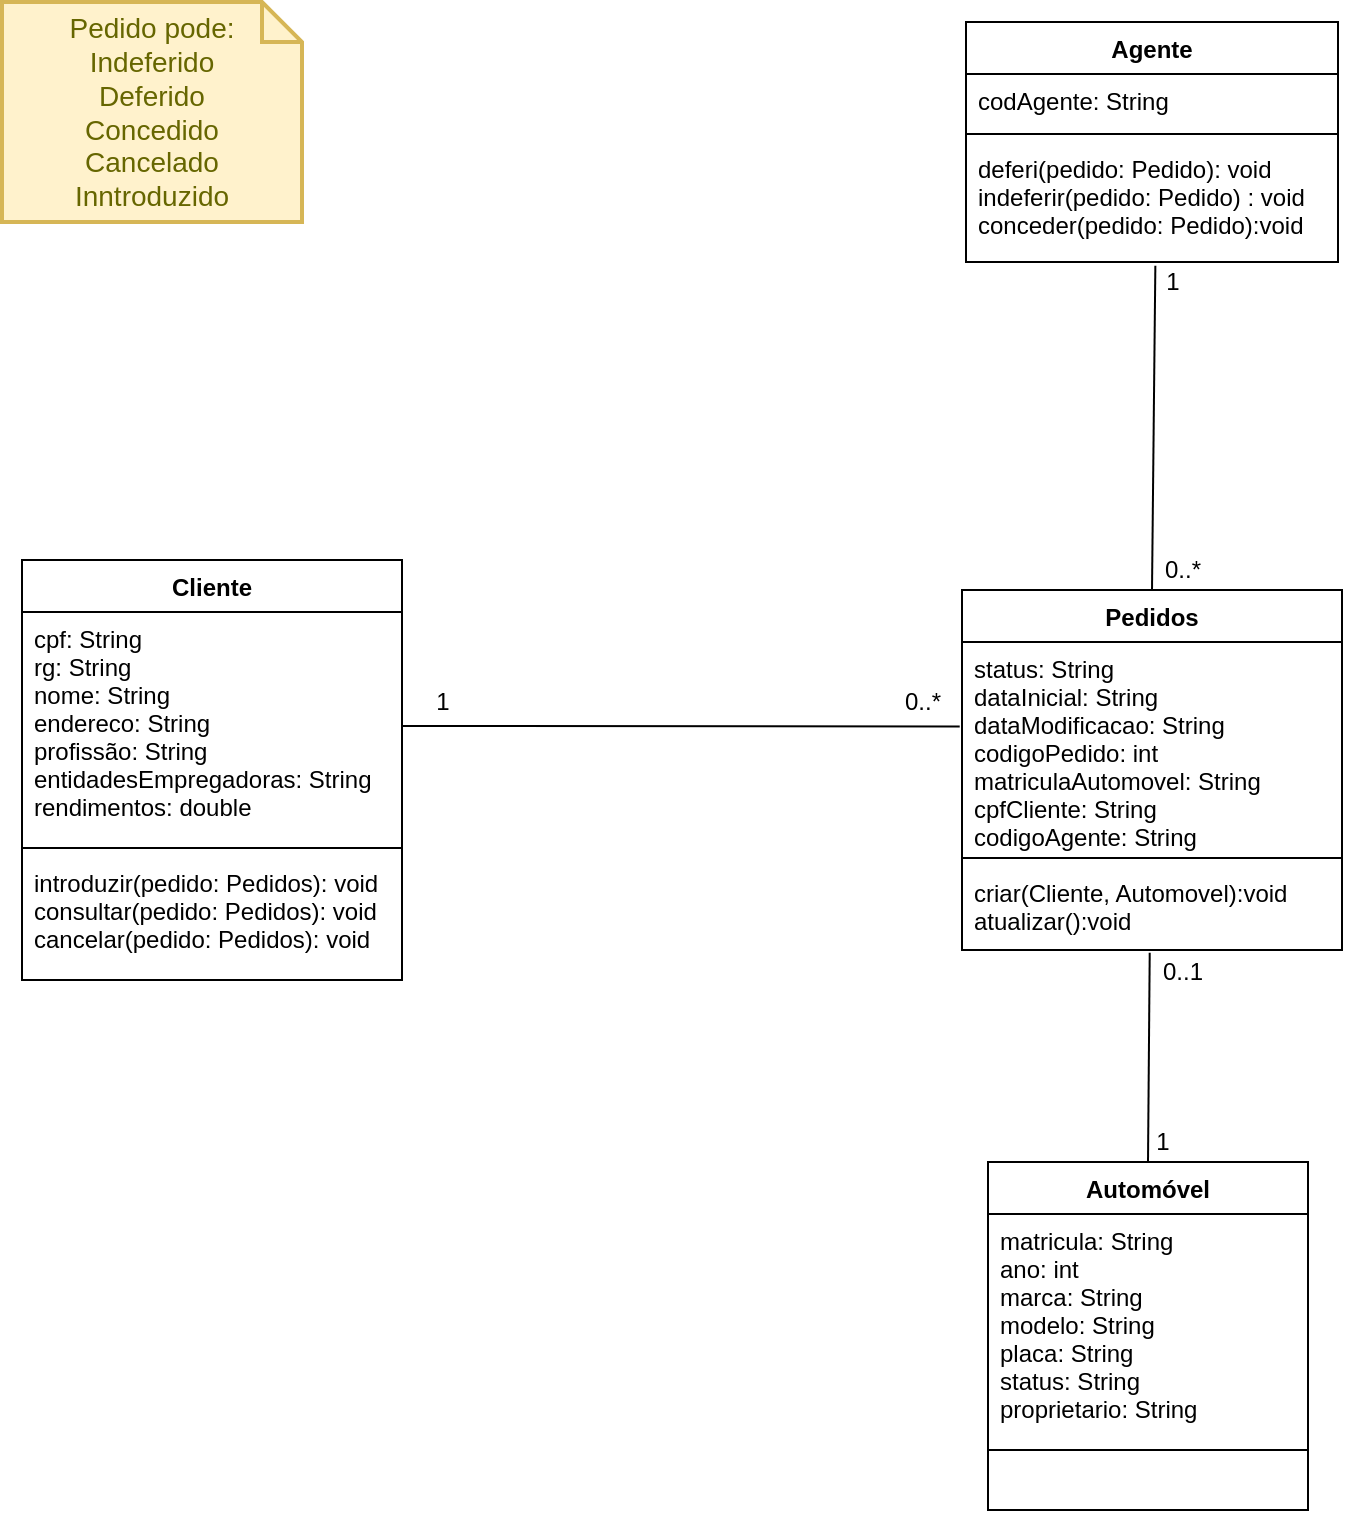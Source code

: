 <mxfile version="14.6.1" type="device"><diagram id="rgbcpl77oESCeKtWnFuC" name="Page-1"><mxGraphModel dx="1673" dy="947" grid="1" gridSize="10" guides="1" tooltips="1" connect="1" arrows="1" fold="1" page="1" pageScale="1" pageWidth="827" pageHeight="1169" math="0" shadow="0"><root><mxCell id="0"/><mxCell id="1" parent="0"/><mxCell id="u4zjmAil4WDwZAeE0FcD-9" value="Cliente" style="swimlane;fontStyle=1;align=center;verticalAlign=top;childLayout=stackLayout;horizontal=1;startSize=26;horizontalStack=0;resizeParent=1;resizeParentMax=0;resizeLast=0;collapsible=1;marginBottom=0;" parent="1" vertex="1"><mxGeometry x="150" y="379" width="190" height="210" as="geometry"/></mxCell><mxCell id="u4zjmAil4WDwZAeE0FcD-10" value="cpf: String&#10;rg: String&#10;nome: String&#10;endereco: String&#10;profissão: String&#10;entidadesEmpregadoras: String&#10;rendimentos: double" style="text;strokeColor=none;fillColor=none;align=left;verticalAlign=top;spacingLeft=4;spacingRight=4;overflow=hidden;rotatable=0;points=[[0,0.5],[1,0.5]];portConstraint=eastwest;" parent="u4zjmAil4WDwZAeE0FcD-9" vertex="1"><mxGeometry y="26" width="190" height="114" as="geometry"/></mxCell><mxCell id="u4zjmAil4WDwZAeE0FcD-11" value="" style="line;strokeWidth=1;fillColor=none;align=left;verticalAlign=middle;spacingTop=-1;spacingLeft=3;spacingRight=3;rotatable=0;labelPosition=right;points=[];portConstraint=eastwest;" parent="u4zjmAil4WDwZAeE0FcD-9" vertex="1"><mxGeometry y="140" width="190" height="8" as="geometry"/></mxCell><mxCell id="u4zjmAil4WDwZAeE0FcD-12" value="introduzir(pedido: Pedidos): void&#10;consultar(pedido: Pedidos): void&#10;cancelar(pedido: Pedidos): void" style="text;strokeColor=none;fillColor=none;align=left;verticalAlign=top;spacingLeft=4;spacingRight=4;overflow=hidden;rotatable=0;points=[[0,0.5],[1,0.5]];portConstraint=eastwest;" parent="u4zjmAil4WDwZAeE0FcD-9" vertex="1"><mxGeometry y="148" width="190" height="62" as="geometry"/></mxCell><mxCell id="u4zjmAil4WDwZAeE0FcD-13" value="Agente" style="swimlane;fontStyle=1;align=center;verticalAlign=top;childLayout=stackLayout;horizontal=1;startSize=26;horizontalStack=0;resizeParent=1;resizeParentMax=0;resizeLast=0;collapsible=1;marginBottom=0;" parent="1" vertex="1"><mxGeometry x="622" y="110" width="186" height="120" as="geometry"/></mxCell><mxCell id="u4zjmAil4WDwZAeE0FcD-14" value="codAgente: String                 " style="text;strokeColor=none;fillColor=none;align=left;verticalAlign=top;spacingLeft=4;spacingRight=4;overflow=hidden;rotatable=0;points=[[0,0.5],[1,0.5]];portConstraint=eastwest;" parent="u4zjmAil4WDwZAeE0FcD-13" vertex="1"><mxGeometry y="26" width="186" height="26" as="geometry"/></mxCell><mxCell id="u4zjmAil4WDwZAeE0FcD-15" value="" style="line;strokeWidth=1;fillColor=none;align=left;verticalAlign=middle;spacingTop=-1;spacingLeft=3;spacingRight=3;rotatable=0;labelPosition=right;points=[];portConstraint=eastwest;" parent="u4zjmAil4WDwZAeE0FcD-13" vertex="1"><mxGeometry y="52" width="186" height="8" as="geometry"/></mxCell><mxCell id="u4zjmAil4WDwZAeE0FcD-16" value="deferi(pedido: Pedido): void&#10;indeferir(pedido: Pedido) : void&#10;conceder(pedido: Pedido):void" style="text;strokeColor=none;fillColor=none;align=left;verticalAlign=top;spacingLeft=4;spacingRight=4;overflow=hidden;rotatable=0;points=[[0,0.5],[1,0.5]];portConstraint=eastwest;" parent="u4zjmAil4WDwZAeE0FcD-13" vertex="1"><mxGeometry y="60" width="186" height="60" as="geometry"/></mxCell><mxCell id="u4zjmAil4WDwZAeE0FcD-17" value="Pedidos" style="swimlane;fontStyle=1;align=center;verticalAlign=top;childLayout=stackLayout;horizontal=1;startSize=26;horizontalStack=0;resizeParent=1;resizeParentMax=0;resizeLast=0;collapsible=1;marginBottom=0;" parent="1" vertex="1"><mxGeometry x="620" y="394" width="190" height="180" as="geometry"/></mxCell><mxCell id="u4zjmAil4WDwZAeE0FcD-18" value="status: String&#10;dataInicial: String&#10;dataModificacao: String&#10;codigoPedido: int&#10;matriculaAutomovel: String&#10;cpfCliente: String&#10;codigoAgente: String" style="text;strokeColor=none;fillColor=none;align=left;verticalAlign=top;spacingLeft=4;spacingRight=4;overflow=hidden;rotatable=0;points=[[0,0.5],[1,0.5]];portConstraint=eastwest;" parent="u4zjmAil4WDwZAeE0FcD-17" vertex="1"><mxGeometry y="26" width="190" height="104" as="geometry"/></mxCell><mxCell id="u4zjmAil4WDwZAeE0FcD-19" value="" style="line;strokeWidth=1;fillColor=none;align=left;verticalAlign=middle;spacingTop=-1;spacingLeft=3;spacingRight=3;rotatable=0;labelPosition=right;points=[];portConstraint=eastwest;" parent="u4zjmAil4WDwZAeE0FcD-17" vertex="1"><mxGeometry y="130" width="190" height="8" as="geometry"/></mxCell><mxCell id="u4zjmAil4WDwZAeE0FcD-20" value="criar(Cliente, Automovel):void&#10;atualizar():void" style="text;strokeColor=none;fillColor=none;align=left;verticalAlign=top;spacingLeft=4;spacingRight=4;overflow=hidden;rotatable=0;points=[[0,0.5],[1,0.5]];portConstraint=eastwest;" parent="u4zjmAil4WDwZAeE0FcD-17" vertex="1"><mxGeometry y="138" width="190" height="42" as="geometry"/></mxCell><mxCell id="u4zjmAil4WDwZAeE0FcD-36" value="Automóvel" style="swimlane;fontStyle=1;align=center;verticalAlign=top;childLayout=stackLayout;horizontal=1;startSize=26;horizontalStack=0;resizeParent=1;resizeParentMax=0;resizeLast=0;collapsible=1;marginBottom=0;" parent="1" vertex="1"><mxGeometry x="633" y="680" width="160" height="174" as="geometry"/></mxCell><mxCell id="u4zjmAil4WDwZAeE0FcD-37" value="matricula: String&#10;ano: int&#10;marca: String&#10;modelo: String&#10;placa: String&#10;status: String&#10;proprietario: String" style="text;strokeColor=none;fillColor=none;align=left;verticalAlign=top;spacingLeft=4;spacingRight=4;overflow=hidden;rotatable=0;points=[[0,0.5],[1,0.5]];portConstraint=eastwest;" parent="u4zjmAil4WDwZAeE0FcD-36" vertex="1"><mxGeometry y="26" width="160" height="114" as="geometry"/></mxCell><mxCell id="u4zjmAil4WDwZAeE0FcD-38" value="" style="line;strokeWidth=1;fillColor=none;align=left;verticalAlign=middle;spacingTop=-1;spacingLeft=3;spacingRight=3;rotatable=0;labelPosition=right;points=[];portConstraint=eastwest;" parent="u4zjmAil4WDwZAeE0FcD-36" vertex="1"><mxGeometry y="140" width="160" height="8" as="geometry"/></mxCell><mxCell id="u4zjmAil4WDwZAeE0FcD-39" value="&#10;&#10;" style="text;strokeColor=none;fillColor=none;align=left;verticalAlign=top;spacingLeft=4;spacingRight=4;overflow=hidden;rotatable=0;points=[[0,0.5],[1,0.5]];portConstraint=eastwest;" parent="u4zjmAil4WDwZAeE0FcD-36" vertex="1"><mxGeometry y="148" width="160" height="26" as="geometry"/></mxCell><mxCell id="MqUaKWXsBL2aKkYYLl1H-3" value="Pedido pode:&lt;br&gt;Indeferido&lt;br&gt;Deferido&lt;br&gt;Concedido&lt;br&gt;Cancelado&lt;br&gt;Inntroduzido" style="shape=note;strokeWidth=2;fontSize=14;size=20;whiteSpace=wrap;html=1;fillColor=#fff2cc;strokeColor=#d6b656;fontColor=#666600;" vertex="1" parent="1"><mxGeometry x="140" y="100" width="150" height="110" as="geometry"/></mxCell><mxCell id="MqUaKWXsBL2aKkYYLl1H-5" value="" style="endArrow=none;html=1;entryX=0.494;entryY=1.032;entryDx=0;entryDy=0;entryPerimeter=0;exitX=0.5;exitY=0;exitDx=0;exitDy=0;" edge="1" parent="1" source="u4zjmAil4WDwZAeE0FcD-36" target="u4zjmAil4WDwZAeE0FcD-20"><mxGeometry width="50" height="50" relative="1" as="geometry"><mxPoint x="360" y="670" as="sourcePoint"/><mxPoint x="410" y="620" as="targetPoint"/></mxGeometry></mxCell><mxCell id="MqUaKWXsBL2aKkYYLl1H-6" value="0..1" style="text;html=1;align=center;verticalAlign=middle;resizable=0;points=[];autosize=1;strokeColor=none;" vertex="1" parent="1"><mxGeometry x="710" y="575" width="40" height="20" as="geometry"/></mxCell><mxCell id="MqUaKWXsBL2aKkYYLl1H-7" value="1" style="text;html=1;align=center;verticalAlign=middle;resizable=0;points=[];autosize=1;strokeColor=none;" vertex="1" parent="1"><mxGeometry x="710" y="660" width="20" height="20" as="geometry"/></mxCell><mxCell id="MqUaKWXsBL2aKkYYLl1H-8" value="" style="endArrow=none;html=1;exitX=1;exitY=0.5;exitDx=0;exitDy=0;entryX=-0.006;entryY=0.406;entryDx=0;entryDy=0;entryPerimeter=0;" edge="1" parent="1" source="u4zjmAil4WDwZAeE0FcD-10" target="u4zjmAil4WDwZAeE0FcD-18"><mxGeometry width="50" height="50" relative="1" as="geometry"><mxPoint x="360" y="450" as="sourcePoint"/><mxPoint x="410" y="400" as="targetPoint"/></mxGeometry></mxCell><mxCell id="MqUaKWXsBL2aKkYYLl1H-9" value="1" style="text;html=1;align=center;verticalAlign=middle;resizable=0;points=[];autosize=1;strokeColor=none;" vertex="1" parent="1"><mxGeometry x="350" y="440" width="20" height="20" as="geometry"/></mxCell><mxCell id="MqUaKWXsBL2aKkYYLl1H-10" value="0..*" style="text;html=1;align=center;verticalAlign=middle;resizable=0;points=[];autosize=1;strokeColor=none;" vertex="1" parent="1"><mxGeometry x="585" y="440" width="30" height="20" as="geometry"/></mxCell><mxCell id="MqUaKWXsBL2aKkYYLl1H-11" value="" style="endArrow=none;html=1;entryX=0.509;entryY=1.032;entryDx=0;entryDy=0;entryPerimeter=0;exitX=0.5;exitY=0;exitDx=0;exitDy=0;" edge="1" parent="1" source="u4zjmAil4WDwZAeE0FcD-17" target="u4zjmAil4WDwZAeE0FcD-16"><mxGeometry width="50" height="50" relative="1" as="geometry"><mxPoint x="360" y="430" as="sourcePoint"/><mxPoint x="410" y="380" as="targetPoint"/></mxGeometry></mxCell><mxCell id="MqUaKWXsBL2aKkYYLl1H-12" value="1" style="text;html=1;align=center;verticalAlign=middle;resizable=0;points=[];autosize=1;strokeColor=none;" vertex="1" parent="1"><mxGeometry x="715" y="230" width="20" height="20" as="geometry"/></mxCell><mxCell id="MqUaKWXsBL2aKkYYLl1H-13" value="0..*" style="text;html=1;align=center;verticalAlign=middle;resizable=0;points=[];autosize=1;strokeColor=none;" vertex="1" parent="1"><mxGeometry x="715" y="374" width="30" height="20" as="geometry"/></mxCell></root></mxGraphModel></diagram></mxfile>
